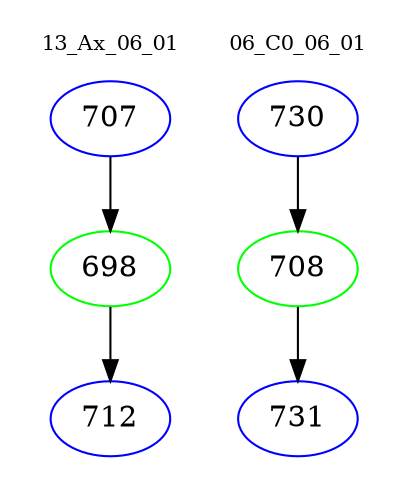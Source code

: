 digraph{
subgraph cluster_0 {
color = white
label = "13_Ax_06_01";
fontsize=10;
T0_707 [label="707", color="blue"]
T0_707 -> T0_698 [color="black"]
T0_698 [label="698", color="green"]
T0_698 -> T0_712 [color="black"]
T0_712 [label="712", color="blue"]
}
subgraph cluster_1 {
color = white
label = "06_C0_06_01";
fontsize=10;
T1_730 [label="730", color="blue"]
T1_730 -> T1_708 [color="black"]
T1_708 [label="708", color="green"]
T1_708 -> T1_731 [color="black"]
T1_731 [label="731", color="blue"]
}
}
